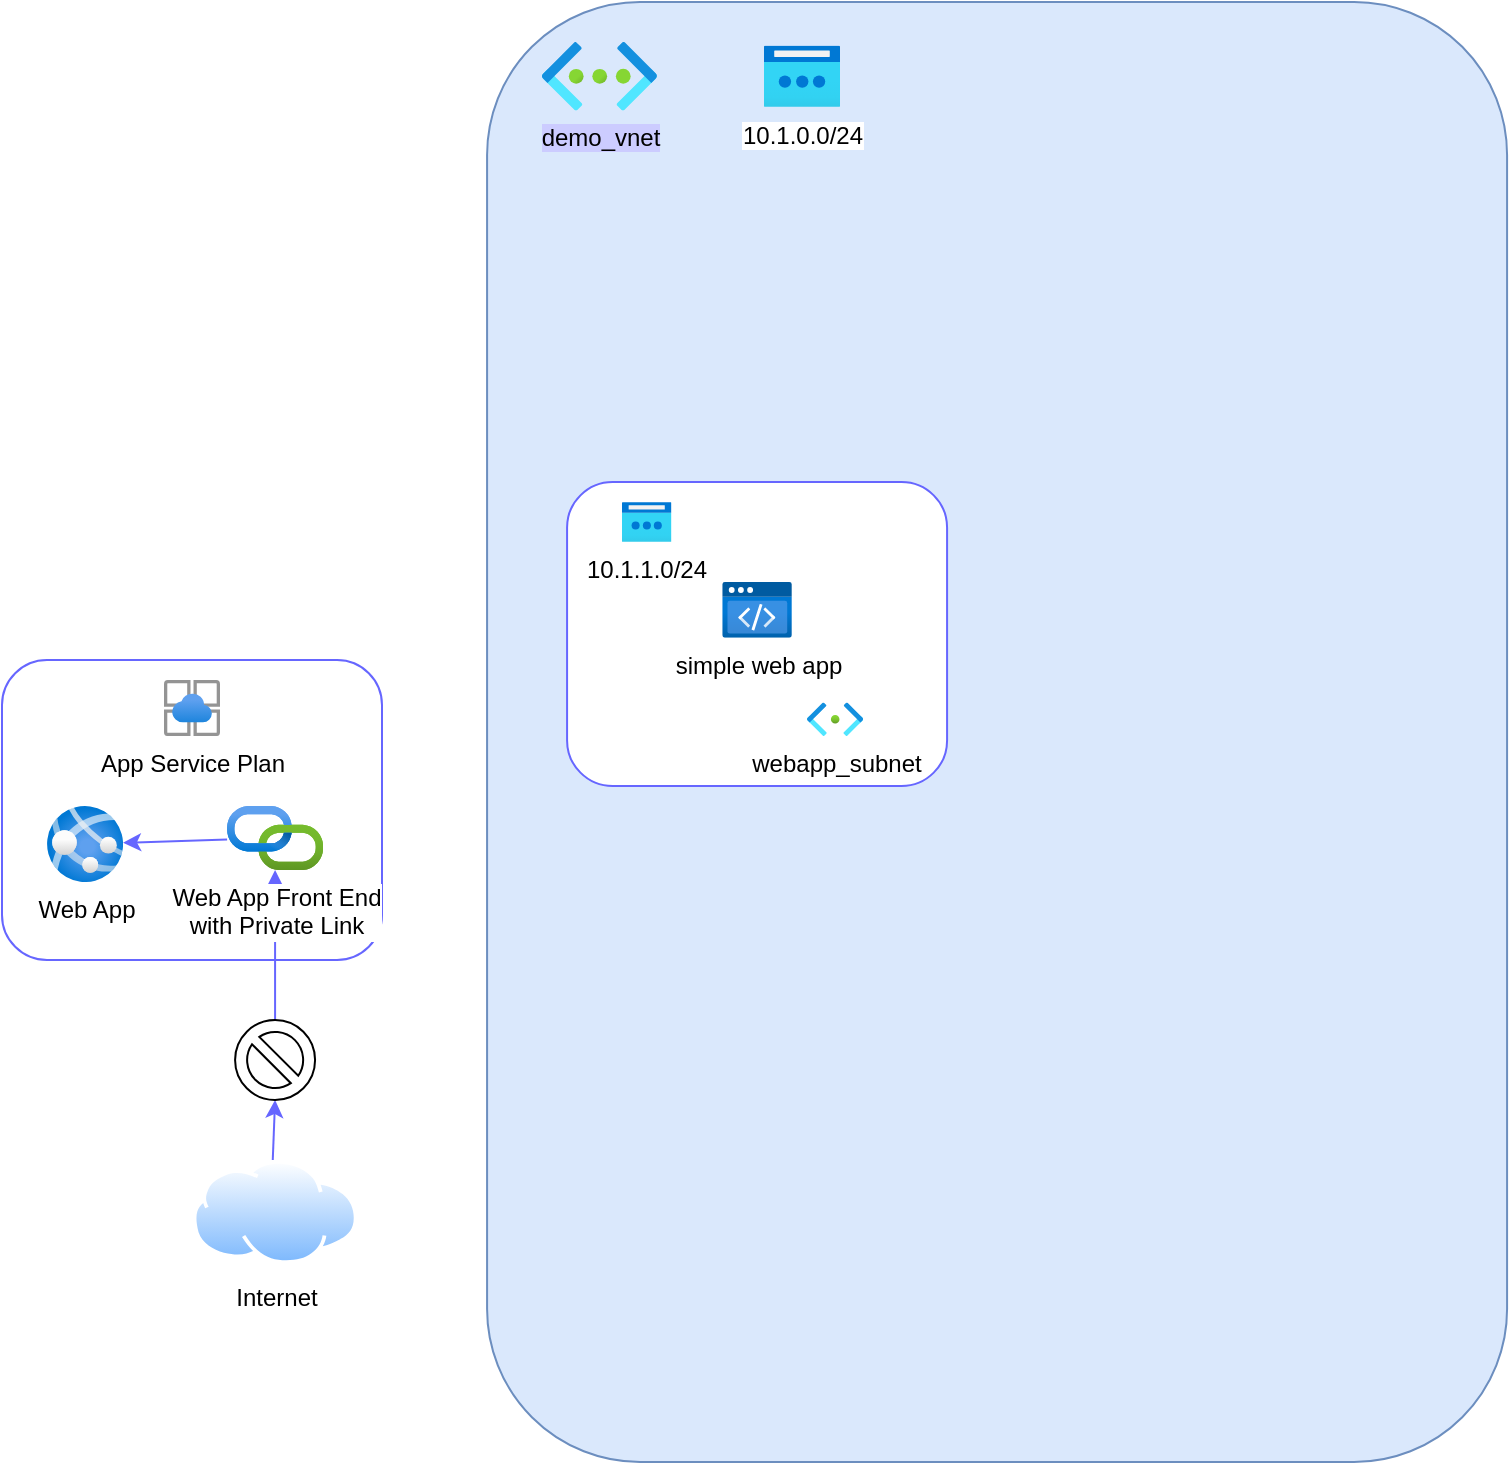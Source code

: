 <mxfile>
    <diagram id="dYFcan0PzUvOhpel1Lth" name="Page-1">
        <mxGraphModel dx="1264" dy="838" grid="1" gridSize="10" guides="1" tooltips="1" connect="1" arrows="1" fold="1" page="1" pageScale="1" pageWidth="1100" pageHeight="850" math="0" shadow="0">
            <root>
                <mxCell id="0"/>
                <mxCell id="1" parent="0"/>
                <mxCell id="20" value="" style="rounded=1;whiteSpace=wrap;html=1;strokeColor=#6c8ebf;fillColor=#dae8fc;" vertex="1" parent="1">
                    <mxGeometry x="292.54" y="30" width="510" height="730" as="geometry"/>
                </mxCell>
                <mxCell id="17" value="" style="rounded=1;whiteSpace=wrap;html=1;strokeColor=#6666FF;" vertex="1" parent="1">
                    <mxGeometry x="50" y="359" width="190" height="150" as="geometry"/>
                </mxCell>
                <mxCell id="15" value="App Service Plan" style="image;aspect=fixed;html=1;points=[];align=center;fontSize=12;image=img/lib/azure2/app_services/App_Service_Environments.svg;" vertex="1" parent="1">
                    <mxGeometry x="131" y="369.02" width="28" height="28" as="geometry"/>
                </mxCell>
                <mxCell id="16" value="Web App" style="image;aspect=fixed;html=1;points=[];align=center;fontSize=12;image=img/lib/azure2/app_services/App_Services.svg;" vertex="1" parent="1">
                    <mxGeometry x="72.54" y="432.01" width="38" height="38" as="geometry"/>
                </mxCell>
                <mxCell id="35" style="edgeStyle=none;html=1;strokeColor=#6666FF;" edge="1" parent="1" source="29" target="26">
                    <mxGeometry relative="1" as="geometry"/>
                </mxCell>
                <mxCell id="18" value="Internet&lt;div&gt;&lt;br&gt;&lt;/div&gt;" style="image;aspect=fixed;perimeter=ellipsePerimeter;html=1;align=center;shadow=0;dashed=0;spacingTop=3;image=img/lib/active_directory/internet_cloud.svg;" vertex="1" parent="1">
                    <mxGeometry x="145.27" y="609" width="82.54" height="52" as="geometry"/>
                </mxCell>
                <mxCell id="21" value="&lt;span style=&quot;background-color: rgb(204, 204, 255);&quot;&gt;demo_vnet&lt;/span&gt;" style="image;aspect=fixed;html=1;points=[];align=center;fontSize=12;image=img/lib/azure2/networking/Virtual_Networks.svg;" vertex="1" parent="1">
                    <mxGeometry x="320" y="50" width="57.46" height="34.31" as="geometry"/>
                </mxCell>
                <mxCell id="22" value="" style="rounded=1;whiteSpace=wrap;html=1;strokeColor=#6666FF;" vertex="1" parent="1">
                    <mxGeometry x="332.54" y="270" width="190" height="152" as="geometry"/>
                </mxCell>
                <mxCell id="23" value="webapp_subnet" style="image;aspect=fixed;html=1;points=[];align=center;fontSize=12;image=img/lib/azure2/networking/Subnet.svg;" vertex="1" parent="1">
                    <mxGeometry x="452.54" y="380.25" width="28" height="16.77" as="geometry"/>
                </mxCell>
                <mxCell id="28" value="" style="edgeStyle=none;html=1;strokeColor=#6666FF;" edge="1" parent="1" source="26" target="16">
                    <mxGeometry relative="1" as="geometry"/>
                </mxCell>
                <mxCell id="26" value="Web App Front End&lt;div&gt;with Private Link&lt;/div&gt;" style="image;aspect=fixed;html=1;points=[];align=center;fontSize=12;image=img/lib/azure2/devops/API_Connections.svg;" vertex="1" parent="1">
                    <mxGeometry x="162.54" y="432.01" width="48" height="31.99" as="geometry"/>
                </mxCell>
                <mxCell id="37" value="" style="edgeStyle=none;html=1;strokeColor=#6666FF;" edge="1" parent="1" source="18" target="29">
                    <mxGeometry relative="1" as="geometry">
                        <mxPoint x="186.54" y="609" as="sourcePoint"/>
                        <mxPoint x="186.54" y="467" as="targetPoint"/>
                    </mxGeometry>
                </mxCell>
                <mxCell id="29" value="" style="verticalLabelPosition=bottom;verticalAlign=top;html=1;shape=mxgraph.basic.no_symbol" vertex="1" parent="1">
                    <mxGeometry x="166.54" y="539" width="40" height="40" as="geometry"/>
                </mxCell>
                <mxCell id="69" value="10.1.0.0/24" style="image;aspect=fixed;html=1;points=[];align=center;fontSize=12;image=img/lib/azure2/networking/Reserved_IP_Addresses_Classic.svg;" vertex="1" parent="1">
                    <mxGeometry x="431" y="51.78" width="38" height="30.74" as="geometry"/>
                </mxCell>
                <mxCell id="70" value="10.1.1.0/24" style="image;aspect=fixed;html=1;points=[];align=center;fontSize=12;image=img/lib/azure2/networking/Reserved_IP_Addresses_Classic.svg;" vertex="1" parent="1">
                    <mxGeometry x="360" y="280" width="24.72" height="20" as="geometry"/>
                </mxCell>
                <mxCell id="73" value="simple web app" style="image;aspect=fixed;html=1;points=[];align=center;fontSize=12;image=img/lib/azure2/preview/Static_Apps.svg;" vertex="1" parent="1">
                    <mxGeometry x="410.01" y="320" width="35.05" height="27.84" as="geometry"/>
                </mxCell>
            </root>
        </mxGraphModel>
    </diagram>
</mxfile>